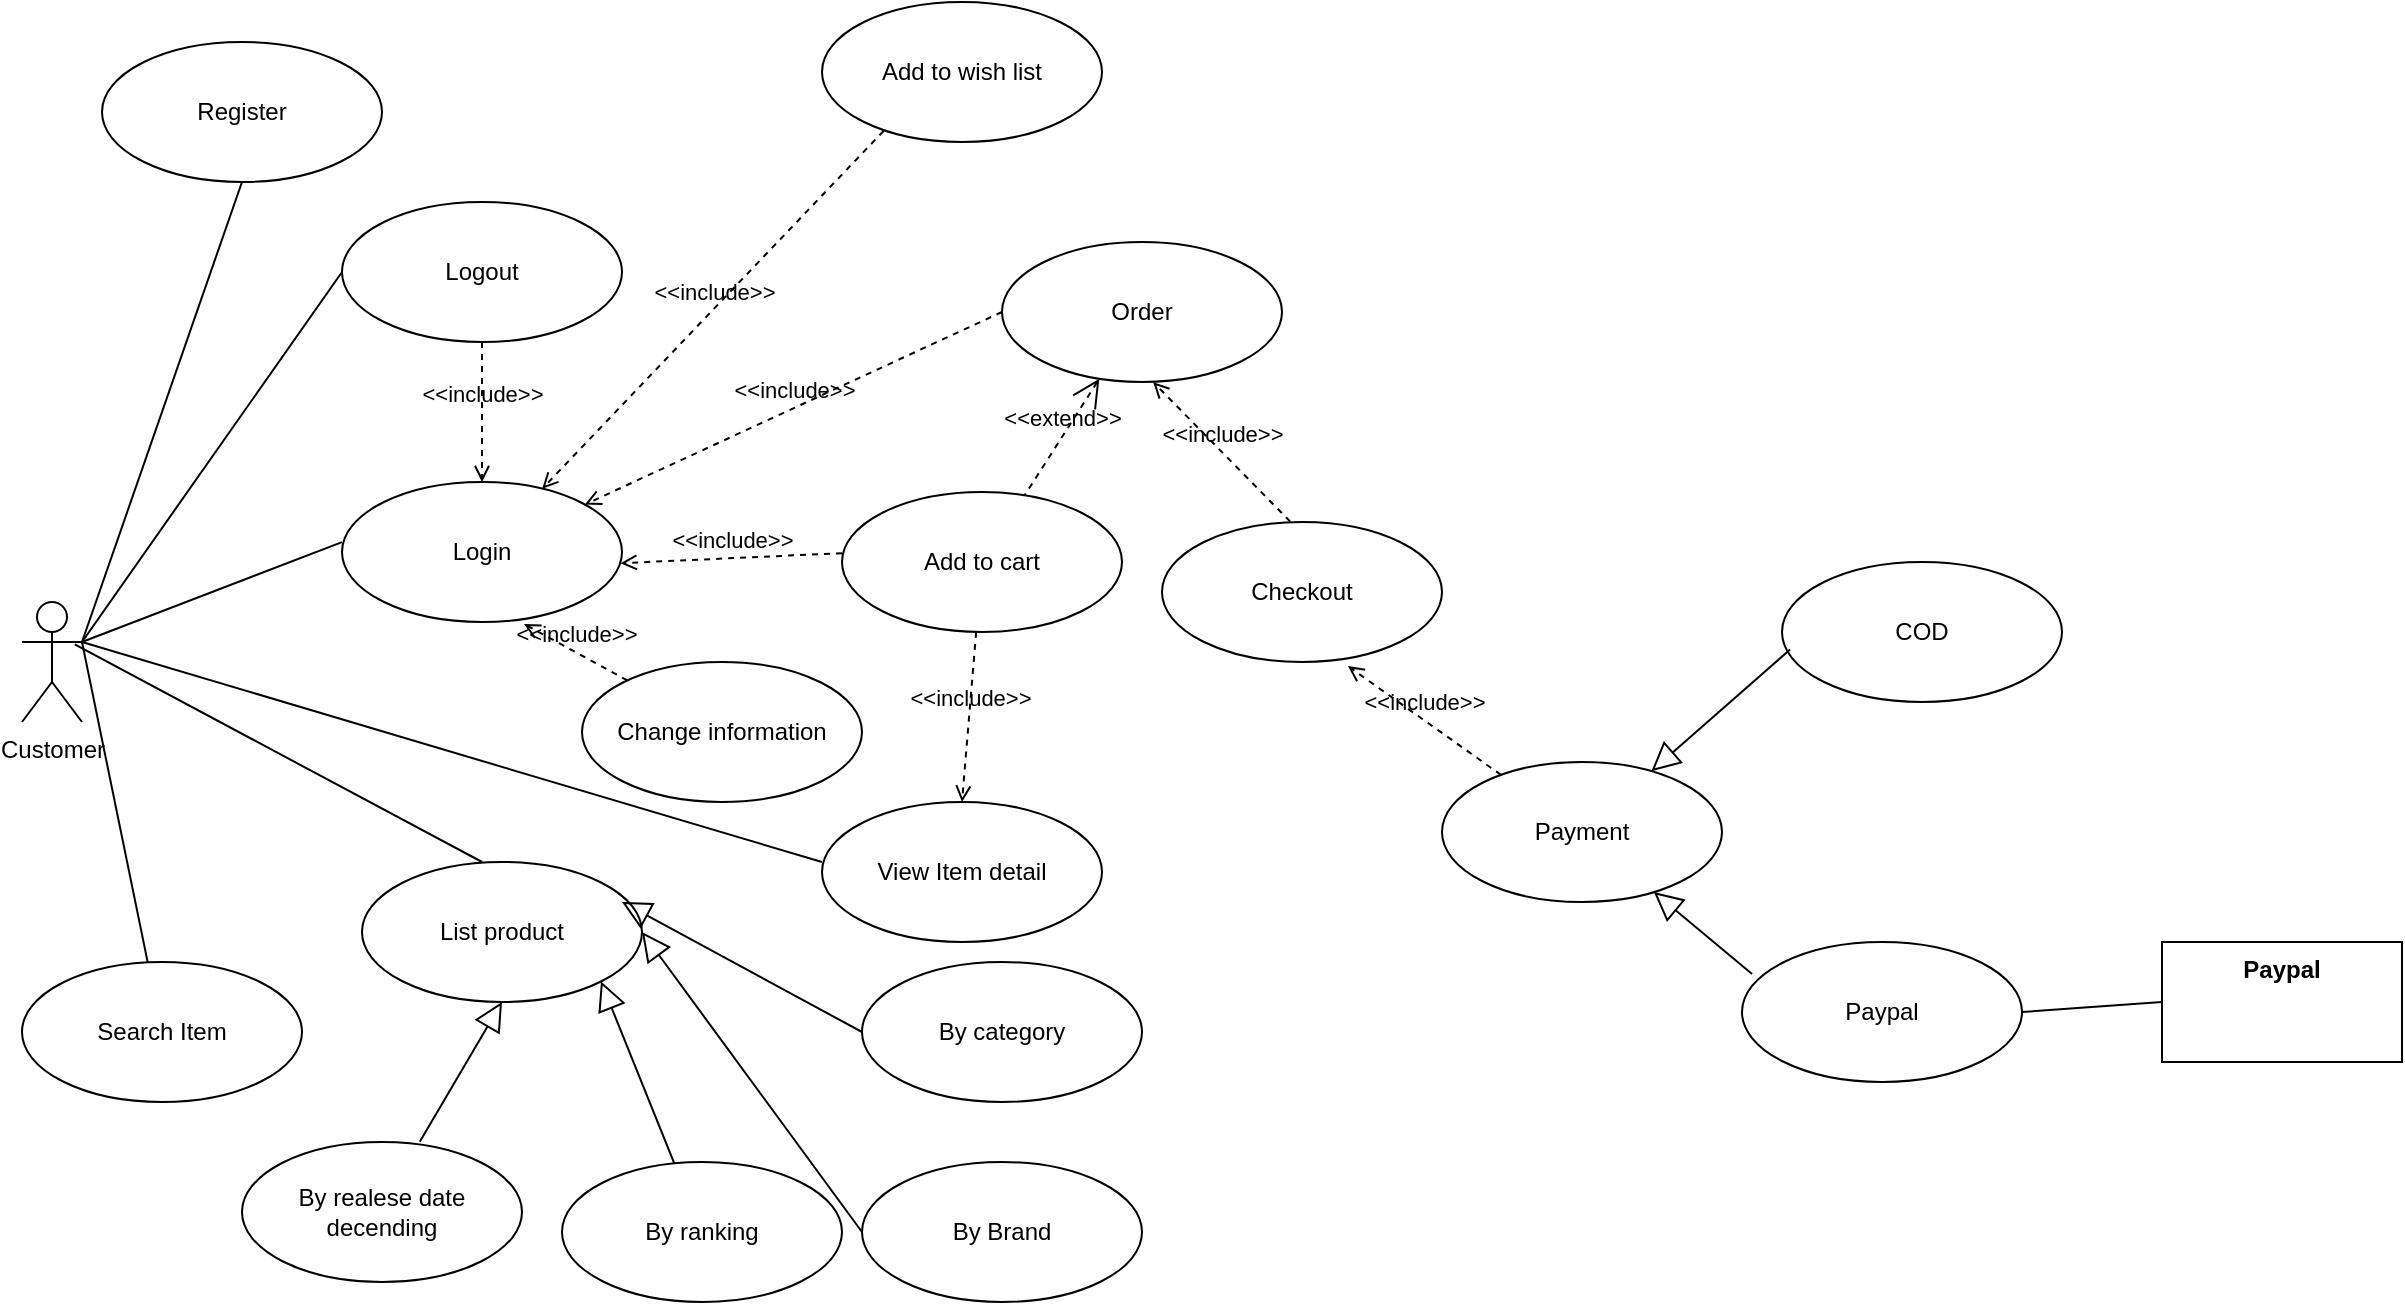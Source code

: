 <mxfile version="16.5.1" type="device"><diagram id="hv3O6ZB9zorlaGePv1og" name="Page-1"><mxGraphModel dx="1574" dy="1293" grid="1" gridSize="10" guides="1" tooltips="1" connect="1" arrows="1" fold="1" page="1" pageScale="1" pageWidth="1600" pageHeight="1200" math="0" shadow="0"><root><mxCell id="0"/><mxCell id="1" parent="0"/><mxCell id="OhP2OCl8E_DWVpURNyiS-1" value="Customer" style="shape=umlActor;html=1;verticalLabelPosition=bottom;verticalAlign=top;align=center;" parent="1" vertex="1"><mxGeometry x="250" y="620" width="30" height="60" as="geometry"/></mxCell><mxCell id="OhP2OCl8E_DWVpURNyiS-2" value="Register" style="ellipse;whiteSpace=wrap;html=1;" parent="1" vertex="1"><mxGeometry x="290" y="340" width="140" height="70" as="geometry"/></mxCell><mxCell id="OhP2OCl8E_DWVpURNyiS-3" value="Login" style="ellipse;whiteSpace=wrap;html=1;" parent="1" vertex="1"><mxGeometry x="410" y="560" width="140" height="70" as="geometry"/></mxCell><mxCell id="OhP2OCl8E_DWVpURNyiS-4" value="View Item detail" style="ellipse;whiteSpace=wrap;html=1;" parent="1" vertex="1"><mxGeometry x="650" y="720" width="140" height="70" as="geometry"/></mxCell><mxCell id="OhP2OCl8E_DWVpURNyiS-5" value="Search Item" style="ellipse;whiteSpace=wrap;html=1;" parent="1" vertex="1"><mxGeometry x="250" y="800" width="140" height="70" as="geometry"/></mxCell><mxCell id="OhP2OCl8E_DWVpURNyiS-6" value="Add to wish list" style="ellipse;whiteSpace=wrap;html=1;" parent="1" vertex="1"><mxGeometry x="650" y="320" width="140" height="70" as="geometry"/></mxCell><mxCell id="OhP2OCl8E_DWVpURNyiS-7" value="Logout" style="ellipse;whiteSpace=wrap;html=1;" parent="1" vertex="1"><mxGeometry x="410" y="420" width="140" height="70" as="geometry"/></mxCell><mxCell id="OhP2OCl8E_DWVpURNyiS-8" value="Order" style="ellipse;whiteSpace=wrap;html=1;" parent="1" vertex="1"><mxGeometry x="740" y="440" width="140" height="70" as="geometry"/></mxCell><mxCell id="OhP2OCl8E_DWVpURNyiS-9" value="Checkout" style="ellipse;whiteSpace=wrap;html=1;" parent="1" vertex="1"><mxGeometry x="820" y="580" width="140" height="70" as="geometry"/></mxCell><mxCell id="OhP2OCl8E_DWVpURNyiS-11" value="List product" style="ellipse;whiteSpace=wrap;html=1;" parent="1" vertex="1"><mxGeometry x="420" y="750" width="140" height="70" as="geometry"/></mxCell><mxCell id="OhP2OCl8E_DWVpURNyiS-12" value="" style="edgeStyle=none;html=1;endArrow=none;verticalAlign=bottom;rounded=0;entryX=0;entryY=0.5;entryDx=0;entryDy=0;exitX=1;exitY=0.333;exitDx=0;exitDy=0;exitPerimeter=0;" parent="1" source="OhP2OCl8E_DWVpURNyiS-1" target="OhP2OCl8E_DWVpURNyiS-7" edge="1"><mxGeometry width="160" relative="1" as="geometry"><mxPoint x="210" y="480" as="sourcePoint"/><mxPoint x="370" y="480" as="targetPoint"/></mxGeometry></mxCell><mxCell id="OhP2OCl8E_DWVpURNyiS-13" value="" style="edgeStyle=none;html=1;endArrow=none;verticalAlign=bottom;rounded=0;entryX=0.5;entryY=1;entryDx=0;entryDy=0;" parent="1" target="OhP2OCl8E_DWVpURNyiS-2" edge="1"><mxGeometry width="160" relative="1" as="geometry"><mxPoint x="280" y="640" as="sourcePoint"/><mxPoint x="430" y="520" as="targetPoint"/></mxGeometry></mxCell><mxCell id="OhP2OCl8E_DWVpURNyiS-14" value="" style="edgeStyle=none;html=1;endArrow=none;verticalAlign=bottom;rounded=0;entryX=0;entryY=0.429;entryDx=0;entryDy=0;entryPerimeter=0;" parent="1" target="OhP2OCl8E_DWVpURNyiS-3" edge="1"><mxGeometry width="160" relative="1" as="geometry"><mxPoint x="280" y="640" as="sourcePoint"/><mxPoint x="420" y="460" as="targetPoint"/></mxGeometry></mxCell><mxCell id="OhP2OCl8E_DWVpURNyiS-15" value="" style="edgeStyle=none;html=1;endArrow=none;verticalAlign=bottom;rounded=0;entryX=0;entryY=0.429;entryDx=0;entryDy=0;entryPerimeter=0;" parent="1" target="OhP2OCl8E_DWVpURNyiS-4" edge="1"><mxGeometry width="160" relative="1" as="geometry"><mxPoint x="280" y="640" as="sourcePoint"/><mxPoint x="480" y="670" as="targetPoint"/></mxGeometry></mxCell><mxCell id="OhP2OCl8E_DWVpURNyiS-16" value="&amp;lt;&amp;lt;include&amp;gt;&amp;gt;" style="edgeStyle=none;html=1;endArrow=open;verticalAlign=bottom;dashed=1;labelBackgroundColor=none;rounded=0;exitX=0;exitY=0.5;exitDx=0;exitDy=0;" parent="1" source="OhP2OCl8E_DWVpURNyiS-8" target="OhP2OCl8E_DWVpURNyiS-3" edge="1"><mxGeometry width="160" relative="1" as="geometry"><mxPoint x="650" y="610" as="sourcePoint"/><mxPoint x="810" y="500" as="targetPoint"/></mxGeometry></mxCell><mxCell id="OhP2OCl8E_DWVpURNyiS-17" value="" style="edgeStyle=none;html=1;endArrow=none;verticalAlign=bottom;rounded=0;" parent="1" target="OhP2OCl8E_DWVpURNyiS-5" edge="1"><mxGeometry width="160" relative="1" as="geometry"><mxPoint x="280" y="640" as="sourcePoint"/><mxPoint x="410" y="790" as="targetPoint"/></mxGeometry></mxCell><mxCell id="OhP2OCl8E_DWVpURNyiS-19" value="&amp;lt;&amp;lt;include&amp;gt;&amp;gt;" style="edgeStyle=none;html=1;endArrow=open;verticalAlign=bottom;dashed=1;labelBackgroundColor=none;rounded=0;exitX=0.22;exitY=0.921;exitDx=0;exitDy=0;exitPerimeter=0;" parent="1" source="OhP2OCl8E_DWVpURNyiS-6" target="OhP2OCl8E_DWVpURNyiS-3" edge="1"><mxGeometry width="160" relative="1" as="geometry"><mxPoint x="780" y="520" as="sourcePoint"/><mxPoint x="860" y="500" as="targetPoint"/></mxGeometry></mxCell><mxCell id="OhP2OCl8E_DWVpURNyiS-21" value="Add to cart" style="ellipse;whiteSpace=wrap;html=1;" parent="1" vertex="1"><mxGeometry x="660" y="565" width="140" height="70" as="geometry"/></mxCell><mxCell id="OhP2OCl8E_DWVpURNyiS-24" value="&amp;lt;&amp;lt;extend&amp;gt;&amp;gt;" style="edgeStyle=none;html=1;startArrow=open;endArrow=none;startSize=12;verticalAlign=bottom;dashed=1;labelBackgroundColor=none;rounded=0;" parent="1" source="OhP2OCl8E_DWVpURNyiS-8" target="OhP2OCl8E_DWVpURNyiS-21" edge="1"><mxGeometry width="160" relative="1" as="geometry"><mxPoint x="810" y="550" as="sourcePoint"/><mxPoint x="970" y="550" as="targetPoint"/></mxGeometry></mxCell><mxCell id="OhP2OCl8E_DWVpURNyiS-26" value="&amp;lt;&amp;lt;include&amp;gt;&amp;gt;" style="edgeStyle=none;html=1;endArrow=open;verticalAlign=bottom;dashed=1;labelBackgroundColor=none;rounded=0;entryX=0.5;entryY=0;entryDx=0;entryDy=0;exitX=0.5;exitY=1;exitDx=0;exitDy=0;" parent="1" source="OhP2OCl8E_DWVpURNyiS-7" target="OhP2OCl8E_DWVpURNyiS-3" edge="1"><mxGeometry width="160" relative="1" as="geometry"><mxPoint x="470" y="480" as="sourcePoint"/><mxPoint x="630" y="480" as="targetPoint"/></mxGeometry></mxCell><mxCell id="OhP2OCl8E_DWVpURNyiS-27" value="&amp;lt;&amp;lt;include&amp;gt;&amp;gt;" style="edgeStyle=none;html=1;endArrow=open;verticalAlign=bottom;dashed=1;labelBackgroundColor=none;rounded=0;exitX=0.458;exitY=-0.003;exitDx=0;exitDy=0;exitPerimeter=0;entryX=0.54;entryY=1.001;entryDx=0;entryDy=0;entryPerimeter=0;" parent="1" source="OhP2OCl8E_DWVpURNyiS-9" target="OhP2OCl8E_DWVpURNyiS-8" edge="1"><mxGeometry width="160" relative="1" as="geometry"><mxPoint x="880" y="540" as="sourcePoint"/><mxPoint x="1040" y="540" as="targetPoint"/></mxGeometry></mxCell><mxCell id="OhP2OCl8E_DWVpURNyiS-28" value="Change information" style="ellipse;whiteSpace=wrap;html=1;" parent="1" vertex="1"><mxGeometry x="530" y="650" width="140" height="70" as="geometry"/></mxCell><mxCell id="OhP2OCl8E_DWVpURNyiS-29" value="" style="edgeStyle=none;html=1;endArrow=none;verticalAlign=bottom;rounded=0;exitX=0.88;exitY=0.354;exitDx=0;exitDy=0;exitPerimeter=0;entryX=0.429;entryY=0;entryDx=0;entryDy=0;entryPerimeter=0;" parent="1" source="OhP2OCl8E_DWVpURNyiS-1" target="OhP2OCl8E_DWVpURNyiS-11" edge="1"><mxGeometry width="160" relative="1" as="geometry"><mxPoint x="320" y="670" as="sourcePoint"/><mxPoint x="300" y="770" as="targetPoint"/></mxGeometry></mxCell><mxCell id="OhP2OCl8E_DWVpURNyiS-31" value="&amp;lt;&amp;lt;include&amp;gt;&amp;gt;" style="edgeStyle=none;html=1;endArrow=open;verticalAlign=bottom;dashed=1;labelBackgroundColor=none;rounded=0;entryX=0.995;entryY=0.58;entryDx=0;entryDy=0;entryPerimeter=0;exitX=0;exitY=0.437;exitDx=0;exitDy=0;exitPerimeter=0;" parent="1" source="OhP2OCl8E_DWVpURNyiS-21" target="OhP2OCl8E_DWVpURNyiS-3" edge="1"><mxGeometry width="160" relative="1" as="geometry"><mxPoint x="510" y="660" as="sourcePoint"/><mxPoint x="670" y="660" as="targetPoint"/></mxGeometry></mxCell><mxCell id="OhP2OCl8E_DWVpURNyiS-32" value="&amp;lt;&amp;lt;include&amp;gt;&amp;gt;" style="edgeStyle=none;html=1;endArrow=open;verticalAlign=bottom;dashed=1;labelBackgroundColor=none;rounded=0;entryX=0.5;entryY=0;entryDx=0;entryDy=0;" parent="1" source="OhP2OCl8E_DWVpURNyiS-21" target="OhP2OCl8E_DWVpURNyiS-4" edge="1"><mxGeometry width="160" relative="1" as="geometry"><mxPoint x="670" y="690" as="sourcePoint"/><mxPoint x="830" y="690" as="targetPoint"/></mxGeometry></mxCell><mxCell id="OhP2OCl8E_DWVpURNyiS-37" value="By Brand" style="ellipse;whiteSpace=wrap;html=1;" parent="1" vertex="1"><mxGeometry x="670" y="900" width="140" height="70" as="geometry"/></mxCell><mxCell id="OhP2OCl8E_DWVpURNyiS-39" value="By category" style="ellipse;whiteSpace=wrap;html=1;" parent="1" vertex="1"><mxGeometry x="670" y="800" width="140" height="70" as="geometry"/></mxCell><mxCell id="OhP2OCl8E_DWVpURNyiS-40" value="By ranking" style="ellipse;whiteSpace=wrap;html=1;" parent="1" vertex="1"><mxGeometry x="520" y="900" width="140" height="70" as="geometry"/></mxCell><mxCell id="OhP2OCl8E_DWVpURNyiS-41" value="By realese date decending" style="ellipse;whiteSpace=wrap;html=1;" parent="1" vertex="1"><mxGeometry x="360" y="890" width="140" height="70" as="geometry"/></mxCell><mxCell id="OhP2OCl8E_DWVpURNyiS-48" value="&amp;lt;&amp;lt;include&amp;gt;&amp;gt;" style="edgeStyle=none;html=1;endArrow=open;verticalAlign=bottom;dashed=1;labelBackgroundColor=none;rounded=0;entryX=0.65;entryY=1.014;entryDx=0;entryDy=0;entryPerimeter=0;" parent="1" source="OhP2OCl8E_DWVpURNyiS-28" target="OhP2OCl8E_DWVpURNyiS-3" edge="1"><mxGeometry width="160" relative="1" as="geometry"><mxPoint x="470" y="650" as="sourcePoint"/><mxPoint x="630" y="650" as="targetPoint"/></mxGeometry></mxCell><mxCell id="IVRrF0gA5YHNPS8Sx4XU-1" value="Payment" style="ellipse;whiteSpace=wrap;html=1;" vertex="1" parent="1"><mxGeometry x="960" y="700" width="140" height="70" as="geometry"/></mxCell><mxCell id="IVRrF0gA5YHNPS8Sx4XU-2" value="COD" style="ellipse;whiteSpace=wrap;html=1;" vertex="1" parent="1"><mxGeometry x="1130" y="600" width="140" height="70" as="geometry"/></mxCell><mxCell id="IVRrF0gA5YHNPS8Sx4XU-4" value="Paypal" style="ellipse;whiteSpace=wrap;html=1;" vertex="1" parent="1"><mxGeometry x="1110" y="790" width="140" height="70" as="geometry"/></mxCell><mxCell id="IVRrF0gA5YHNPS8Sx4XU-5" value="&amp;lt;&amp;lt;include&amp;gt;&amp;gt;" style="edgeStyle=none;html=1;endArrow=open;verticalAlign=bottom;dashed=1;labelBackgroundColor=none;rounded=0;entryX=0.664;entryY=1.029;entryDx=0;entryDy=0;entryPerimeter=0;" edge="1" parent="1" source="IVRrF0gA5YHNPS8Sx4XU-1" target="OhP2OCl8E_DWVpURNyiS-9"><mxGeometry width="160" relative="1" as="geometry"><mxPoint x="950" y="650" as="sourcePoint"/><mxPoint x="1110" y="650" as="targetPoint"/></mxGeometry></mxCell><mxCell id="IVRrF0gA5YHNPS8Sx4XU-7" value="" style="edgeStyle=none;html=1;endArrow=block;endFill=0;endSize=12;verticalAlign=bottom;rounded=0;exitX=0.029;exitY=0.625;exitDx=0;exitDy=0;exitPerimeter=0;" edge="1" parent="1" source="IVRrF0gA5YHNPS8Sx4XU-2" target="IVRrF0gA5YHNPS8Sx4XU-1"><mxGeometry width="160" relative="1" as="geometry"><mxPoint x="1000" y="280" as="sourcePoint"/><mxPoint x="1160" y="280" as="targetPoint"/></mxGeometry></mxCell><mxCell id="IVRrF0gA5YHNPS8Sx4XU-8" value="" style="edgeStyle=none;html=1;endArrow=block;endFill=0;endSize=12;verticalAlign=bottom;rounded=0;exitX=0.036;exitY=0.229;exitDx=0;exitDy=0;exitPerimeter=0;" edge="1" parent="1" source="IVRrF0gA5YHNPS8Sx4XU-4" target="IVRrF0gA5YHNPS8Sx4XU-1"><mxGeometry width="160" relative="1" as="geometry"><mxPoint x="1150" y="800" as="sourcePoint"/><mxPoint x="1150" y="840" as="targetPoint"/></mxGeometry></mxCell><mxCell id="IVRrF0gA5YHNPS8Sx4XU-9" value="" style="edgeStyle=none;html=1;endArrow=block;endFill=0;endSize=12;verticalAlign=bottom;rounded=0;exitX=0;exitY=0.5;exitDx=0;exitDy=0;" edge="1" parent="1" source="OhP2OCl8E_DWVpURNyiS-39"><mxGeometry width="160" relative="1" as="geometry"><mxPoint x="510" y="860" as="sourcePoint"/><mxPoint x="550" y="770" as="targetPoint"/></mxGeometry></mxCell><mxCell id="IVRrF0gA5YHNPS8Sx4XU-10" value="" style="edgeStyle=none;html=1;endArrow=block;endFill=0;endSize=12;verticalAlign=bottom;rounded=0;entryX=1;entryY=0.5;entryDx=0;entryDy=0;exitX=0;exitY=0.5;exitDx=0;exitDy=0;" edge="1" parent="1" source="OhP2OCl8E_DWVpURNyiS-37" target="OhP2OCl8E_DWVpURNyiS-11"><mxGeometry width="160" relative="1" as="geometry"><mxPoint x="680" y="865" as="sourcePoint"/><mxPoint x="579.497" y="930.251" as="targetPoint"/></mxGeometry></mxCell><mxCell id="IVRrF0gA5YHNPS8Sx4XU-11" value="" style="edgeStyle=none;html=1;endArrow=block;endFill=0;endSize=12;verticalAlign=bottom;rounded=0;entryX=1;entryY=1;entryDx=0;entryDy=0;" edge="1" parent="1" source="OhP2OCl8E_DWVpURNyiS-40" target="OhP2OCl8E_DWVpURNyiS-11"><mxGeometry width="160" relative="1" as="geometry"><mxPoint x="660" y="1030" as="sourcePoint"/><mxPoint x="589.497" y="940.251" as="targetPoint"/></mxGeometry></mxCell><mxCell id="IVRrF0gA5YHNPS8Sx4XU-14" value="" style="edgeStyle=none;html=1;endArrow=block;endFill=0;endSize=12;verticalAlign=bottom;rounded=0;entryX=0.5;entryY=1;entryDx=0;entryDy=0;exitX=0.635;exitY=-0.002;exitDx=0;exitDy=0;exitPerimeter=0;" edge="1" parent="1" source="OhP2OCl8E_DWVpURNyiS-41" target="OhP2OCl8E_DWVpURNyiS-11"><mxGeometry width="160" relative="1" as="geometry"><mxPoint x="710" y="895" as="sourcePoint"/><mxPoint x="609.497" y="960.251" as="targetPoint"/></mxGeometry></mxCell><mxCell id="IVRrF0gA5YHNPS8Sx4XU-17" value="Paypal" style="shape=rect;html=1;verticalAlign=top;fontStyle=1;whiteSpace=wrap;align=center;" vertex="1" parent="1"><mxGeometry x="1320" y="790" width="120" height="60" as="geometry"/></mxCell><mxCell id="IVRrF0gA5YHNPS8Sx4XU-18" value="" style="edgeStyle=none;html=1;endArrow=none;verticalAlign=bottom;rounded=0;exitX=1;exitY=0.5;exitDx=0;exitDy=0;entryX=0;entryY=0.5;entryDx=0;entryDy=0;" edge="1" parent="1" source="IVRrF0gA5YHNPS8Sx4XU-4" target="IVRrF0gA5YHNPS8Sx4XU-17"><mxGeometry width="160" relative="1" as="geometry"><mxPoint x="1130" y="960" as="sourcePoint"/><mxPoint x="1290" y="960" as="targetPoint"/></mxGeometry></mxCell></root></mxGraphModel></diagram></mxfile>